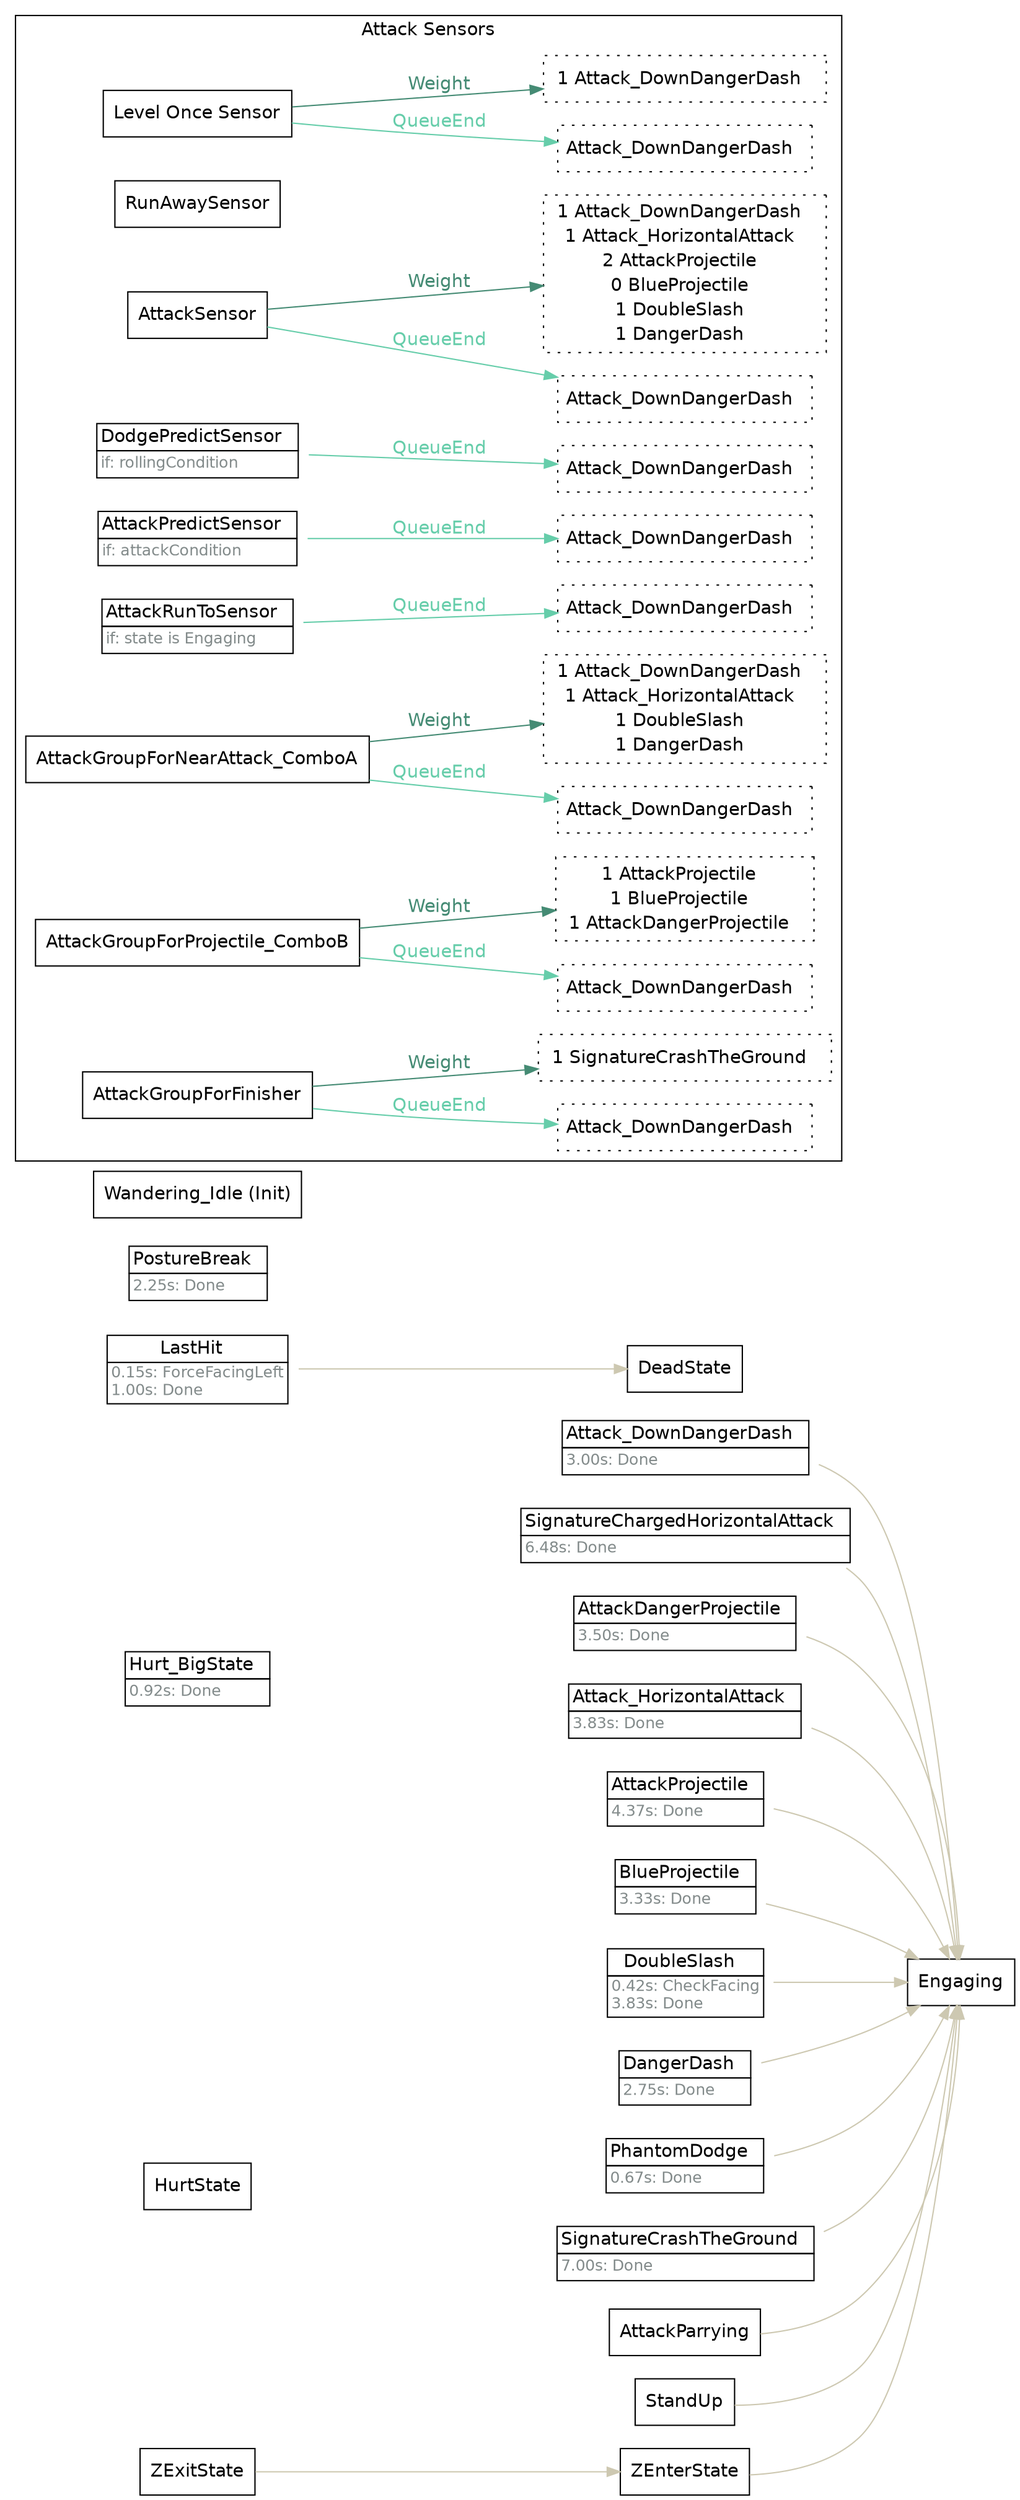 strict digraph "Foo" {
	"rankdir"="LR";
	node ["shape"="box", "fontname"="Helvetica"];
	edge ["fontname"="Helvetica"];
	"Attack_DownDangerDash" ["shape"="plaintext", "label"=<<TABLE border="0" cellborder="1" cellspacing="0" cellpadding="2"><TR><TD >Attack_DownDangerDash  </TD></TR><TR><TD align="left" balign="left"><FONT point-size="12" color="azure4">3.00s: Done</FONT>  </TD></TR></TABLE>>]
	"Attack_DownDangerDash" -> "Engaging"  ["color"="cornsilk3", "fontcolor"="cornsilk3"]
	"SignatureChargedHorizontalAttack" ["shape"="plaintext", "label"=<<TABLE border="0" cellborder="1" cellspacing="0" cellpadding="2"><TR><TD >SignatureChargedHorizontalAttack  </TD></TR><TR><TD align="left" balign="left"><FONT point-size="12" color="azure4">6.48s: Done</FONT>  </TD></TR></TABLE>>]
	"SignatureChargedHorizontalAttack" -> "Engaging"  ["color"="cornsilk3", "fontcolor"="cornsilk3"]
	"AttackDangerProjectile" ["shape"="plaintext", "label"=<<TABLE border="0" cellborder="1" cellspacing="0" cellpadding="2"><TR><TD >AttackDangerProjectile  </TD></TR><TR><TD align="left" balign="left"><FONT point-size="12" color="azure4">3.50s: Done</FONT>  </TD></TR></TABLE>>]
	"AttackDangerProjectile" -> "Engaging"  ["color"="cornsilk3", "fontcolor"="cornsilk3"]
	"Attack_HorizontalAttack" ["shape"="plaintext", "label"=<<TABLE border="0" cellborder="1" cellspacing="0" cellpadding="2"><TR><TD >Attack_HorizontalAttack  </TD></TR><TR><TD align="left" balign="left"><FONT point-size="12" color="azure4">3.83s: Done</FONT>  </TD></TR></TABLE>>]
	"Attack_HorizontalAttack" -> "Engaging"  ["color"="cornsilk3", "fontcolor"="cornsilk3"]
	"AttackProjectile" ["shape"="plaintext", "label"=<<TABLE border="0" cellborder="1" cellspacing="0" cellpadding="2"><TR><TD >AttackProjectile  </TD></TR><TR><TD align="left" balign="left"><FONT point-size="12" color="azure4">4.37s: Done</FONT>  </TD></TR></TABLE>>]
	"AttackProjectile" -> "Engaging"  ["color"="cornsilk3", "fontcolor"="cornsilk3"]
	"BlueProjectile" ["shape"="plaintext", "label"=<<TABLE border="0" cellborder="1" cellspacing="0" cellpadding="2"><TR><TD >BlueProjectile  </TD></TR><TR><TD align="left" balign="left"><FONT point-size="12" color="azure4">3.33s: Done</FONT>  </TD></TR></TABLE>>]
	"BlueProjectile" -> "Engaging"  ["color"="cornsilk3", "fontcolor"="cornsilk3"]
	"DoubleSlash" ["shape"="plaintext", "label"=<<TABLE border="0" cellborder="1" cellspacing="0" cellpadding="2"><TR><TD >DoubleSlash  </TD></TR><TR><TD align="left" balign="left"><FONT point-size="12" color="azure4">0.42s: CheckFacing<br/>3.83s: Done</FONT>  </TD></TR></TABLE>>]
	"DoubleSlash" -> "Engaging"  ["color"="cornsilk3", "fontcolor"="cornsilk3"]
	"DangerDash" ["shape"="plaintext", "label"=<<TABLE border="0" cellborder="1" cellspacing="0" cellpadding="2"><TR><TD >DangerDash  </TD></TR><TR><TD align="left" balign="left"><FONT point-size="12" color="azure4">2.75s: Done</FONT>  </TD></TR></TABLE>>]
	"DangerDash" -> "Engaging"  ["color"="cornsilk3", "fontcolor"="cornsilk3"]
	"PhantomDodge" ["shape"="plaintext", "label"=<<TABLE border="0" cellborder="1" cellspacing="0" cellpadding="2"><TR><TD >PhantomDodge  </TD></TR><TR><TD align="left" balign="left"><FONT point-size="12" color="azure4">0.67s: Done</FONT>  </TD></TR></TABLE>>]
	"PhantomDodge" -> "Engaging"  ["color"="cornsilk3", "fontcolor"="cornsilk3"]
	"SignatureCrashTheGround" ["shape"="plaintext", "label"=<<TABLE border="0" cellborder="1" cellspacing="0" cellpadding="2"><TR><TD >SignatureCrashTheGround  </TD></TR><TR><TD align="left" balign="left"><FONT point-size="12" color="azure4">7.00s: Done</FONT>  </TD></TR></TABLE>>]
	"SignatureCrashTheGround" -> "Engaging"  ["color"="cornsilk3", "fontcolor"="cornsilk3"]
	"AttackParrying" ["label"="AttackParrying"]
	"AttackParrying" -> "Engaging"  ["color"="cornsilk3", "fontcolor"="cornsilk3"]
	"HurtState" ["label"="HurtState"]
	"Hurt_BigState" ["shape"="plaintext", "label"=<<TABLE border="0" cellborder="1" cellspacing="0" cellpadding="2"><TR><TD >Hurt_BigState  </TD></TR><TR><TD align="left" balign="left"><FONT point-size="12" color="azure4">0.92s: Done</FONT>  </TD></TR></TABLE>>]
	"LastHit" ["shape"="plaintext", "label"=<<TABLE border="0" cellborder="1" cellspacing="0" cellpadding="2"><TR><TD >LastHit  </TD></TR><TR><TD align="left" balign="left"><FONT point-size="12" color="azure4">0.15s: ForceFacingLeft<br/>1.00s: Done</FONT>  </TD></TR></TABLE>>]
	"LastHit" -> "DeadState"  ["color"="cornsilk3", "fontcolor"="cornsilk3"]
	"PostureBreak" ["shape"="plaintext", "label"=<<TABLE border="0" cellborder="1" cellspacing="0" cellpadding="2"><TR><TD >PostureBreak  </TD></TR><TR><TD align="left" balign="left"><FONT point-size="12" color="azure4">2.25s: Done</FONT>  </TD></TR></TABLE>>]
	"StandUp" ["label"="StandUp"]
	"StandUp" -> "Engaging"  ["color"="cornsilk3", "fontcolor"="cornsilk3"]
	"ZEnterState" ["label"="ZEnterState"]
	"ZEnterState" -> "Engaging"  ["color"="cornsilk3", "fontcolor"="cornsilk3"]
	"ZExitState" ["label"="ZExitState"]
	"ZExitState" -> "ZEnterState"  ["color"="cornsilk3", "fontcolor"="cornsilk3"]
	"Wandering_Idle" ["label"="Wandering_Idle (Init)"]
	subgraph "cluster_attacksensors" {
		"rank"="sink";
		"label"="Attack Sensors";
		"fontname"="Helvetica";
		"Level Once Sensor" ["label"="Level Once Sensor"]
		"Level Once Sensor_linked" ["shape"="box", "style"="dotted", "label"=<<TABLE border="0" cellborder="0" cellspacing="0" cellpadding="2"><TR><TD>Attack_DownDangerDash  </TD></TR></TABLE>>, "margin"="0.05"]
		"Level Once Sensor" -> "Level Once Sensor_linked"  ["label"="QueueEnd", "color"="aquamarine3", "fontcolor"="aquamarine3"]
		"Level Once Sensor_mustuse" ["shape"="box", "style"="dotted", "label"=<<TABLE border="0" cellborder="0" cellspacing="0" cellpadding="2"><TR><TD>1 Attack_DownDangerDash  </TD></TR></TABLE>>]
		"Level Once Sensor" -> "Level Once Sensor_mustuse"  ["label"="Weight", "color"="aquamarine4", "fontcolor"="aquamarine4"]
		"RunAwaySensor" ["label"="RunAwaySensor"]
		"AttackSensor" ["label"="AttackSensor"]
		"AttackSensor_linked" ["shape"="box", "style"="dotted", "label"=<<TABLE border="0" cellborder="0" cellspacing="0" cellpadding="2"><TR><TD>Attack_DownDangerDash  </TD></TR></TABLE>>, "margin"="0.05"]
		"AttackSensor" -> "AttackSensor_linked"  ["label"="QueueEnd", "color"="aquamarine3", "fontcolor"="aquamarine3"]
		"AttackSensor_mustuse" ["shape"="box", "style"="dotted", "label"=<<TABLE border="0" cellborder="0" cellspacing="0" cellpadding="2"><TR><TD>1 Attack_DownDangerDash  </TD></TR><TR><TD>1 Attack_HorizontalAttack  </TD></TR><TR><TD>2 AttackProjectile  </TD></TR><TR><TD>0 BlueProjectile  </TD></TR><TR><TD>1 DoubleSlash  </TD></TR><TR><TD>1 DangerDash  </TD></TR></TABLE>>]
		"AttackSensor" -> "AttackSensor_mustuse"  ["label"="Weight", "color"="aquamarine4", "fontcolor"="aquamarine4"]
		"DodgePredictSensor" ["shape"="plaintext", "label"=<<TABLE border="0" cellborder="1" cellspacing="0" cellpadding="2"><TR><TD >DodgePredictSensor  </TD></TR><TR><TD align="left" balign="left"><FONT point-size="12" color="azure4">if: rollingCondition</FONT>  </TD></TR></TABLE>>]
		"DodgePredictSensor_linked" ["shape"="box", "style"="dotted", "label"=<<TABLE border="0" cellborder="0" cellspacing="0" cellpadding="2"><TR><TD>Attack_DownDangerDash  </TD></TR></TABLE>>, "margin"="0.05"]
		"DodgePredictSensor" -> "DodgePredictSensor_linked"  ["label"="QueueEnd", "color"="aquamarine3", "fontcolor"="aquamarine3"]
		"AttackPredictSensor" ["shape"="plaintext", "label"=<<TABLE border="0" cellborder="1" cellspacing="0" cellpadding="2"><TR><TD >AttackPredictSensor  </TD></TR><TR><TD align="left" balign="left"><FONT point-size="12" color="azure4">if: attackCondition</FONT>  </TD></TR></TABLE>>]
		"AttackPredictSensor_linked" ["shape"="box", "style"="dotted", "label"=<<TABLE border="0" cellborder="0" cellspacing="0" cellpadding="2"><TR><TD>Attack_DownDangerDash  </TD></TR></TABLE>>, "margin"="0.05"]
		"AttackPredictSensor" -> "AttackPredictSensor_linked"  ["label"="QueueEnd", "color"="aquamarine3", "fontcolor"="aquamarine3"]
		"AttackRunToSensor" ["shape"="plaintext", "label"=<<TABLE border="0" cellborder="1" cellspacing="0" cellpadding="2"><TR><TD >AttackRunToSensor  </TD></TR><TR><TD align="left" balign="left"><FONT point-size="12" color="azure4">if: state is Engaging</FONT>  </TD></TR></TABLE>>]
		"AttackRunToSensor_linked" ["shape"="box", "style"="dotted", "label"=<<TABLE border="0" cellborder="0" cellspacing="0" cellpadding="2"><TR><TD>Attack_DownDangerDash  </TD></TR></TABLE>>, "margin"="0.05"]
		"AttackRunToSensor" -> "AttackRunToSensor_linked"  ["label"="QueueEnd", "color"="aquamarine3", "fontcolor"="aquamarine3"]
		"AttackGroupForNearAttack_ComboA" ["label"="AttackGroupForNearAttack_ComboA"]
		"AttackGroupForNearAttack_ComboA_linked" ["shape"="box", "style"="dotted", "label"=<<TABLE border="0" cellborder="0" cellspacing="0" cellpadding="2"><TR><TD>Attack_DownDangerDash  </TD></TR></TABLE>>, "margin"="0.05"]
		"AttackGroupForNearAttack_ComboA" -> "AttackGroupForNearAttack_ComboA_linked"  ["label"="QueueEnd", "color"="aquamarine3", "fontcolor"="aquamarine3"]
		"AttackGroupForNearAttack_ComboA_mustuse" ["shape"="box", "style"="dotted", "label"=<<TABLE border="0" cellborder="0" cellspacing="0" cellpadding="2"><TR><TD>1 Attack_DownDangerDash  </TD></TR><TR><TD>1 Attack_HorizontalAttack  </TD></TR><TR><TD>1 DoubleSlash  </TD></TR><TR><TD>1 DangerDash  </TD></TR></TABLE>>]
		"AttackGroupForNearAttack_ComboA" -> "AttackGroupForNearAttack_ComboA_mustuse"  ["label"="Weight", "color"="aquamarine4", "fontcolor"="aquamarine4"]
		"AttackGroupForProjectile_ComboB" ["label"="AttackGroupForProjectile_ComboB"]
		"AttackGroupForProjectile_ComboB_linked" ["shape"="box", "style"="dotted", "label"=<<TABLE border="0" cellborder="0" cellspacing="0" cellpadding="2"><TR><TD>Attack_DownDangerDash  </TD></TR></TABLE>>, "margin"="0.05"]
		"AttackGroupForProjectile_ComboB" -> "AttackGroupForProjectile_ComboB_linked"  ["label"="QueueEnd", "color"="aquamarine3", "fontcolor"="aquamarine3"]
		"AttackGroupForProjectile_ComboB_mustuse" ["shape"="box", "style"="dotted", "label"=<<TABLE border="0" cellborder="0" cellspacing="0" cellpadding="2"><TR><TD>1 AttackProjectile  </TD></TR><TR><TD>1 BlueProjectile  </TD></TR><TR><TD>1 AttackDangerProjectile  </TD></TR></TABLE>>]
		"AttackGroupForProjectile_ComboB" -> "AttackGroupForProjectile_ComboB_mustuse"  ["label"="Weight", "color"="aquamarine4", "fontcolor"="aquamarine4"]
		"AttackGroupForFinisher" ["label"="AttackGroupForFinisher"]
		"AttackGroupForFinisher_linked" ["shape"="box", "style"="dotted", "label"=<<TABLE border="0" cellborder="0" cellspacing="0" cellpadding="2"><TR><TD>Attack_DownDangerDash  </TD></TR></TABLE>>, "margin"="0.05"]
		"AttackGroupForFinisher" -> "AttackGroupForFinisher_linked"  ["label"="QueueEnd", "color"="aquamarine3", "fontcolor"="aquamarine3"]
		"AttackGroupForFinisher_mustuse" ["shape"="box", "style"="dotted", "label"=<<TABLE border="0" cellborder="0" cellspacing="0" cellpadding="2"><TR><TD>1 SignatureCrashTheGround  </TD></TR></TABLE>>]
		"AttackGroupForFinisher" -> "AttackGroupForFinisher_mustuse"  ["label"="Weight", "color"="aquamarine4", "fontcolor"="aquamarine4"]
	}
	
}

